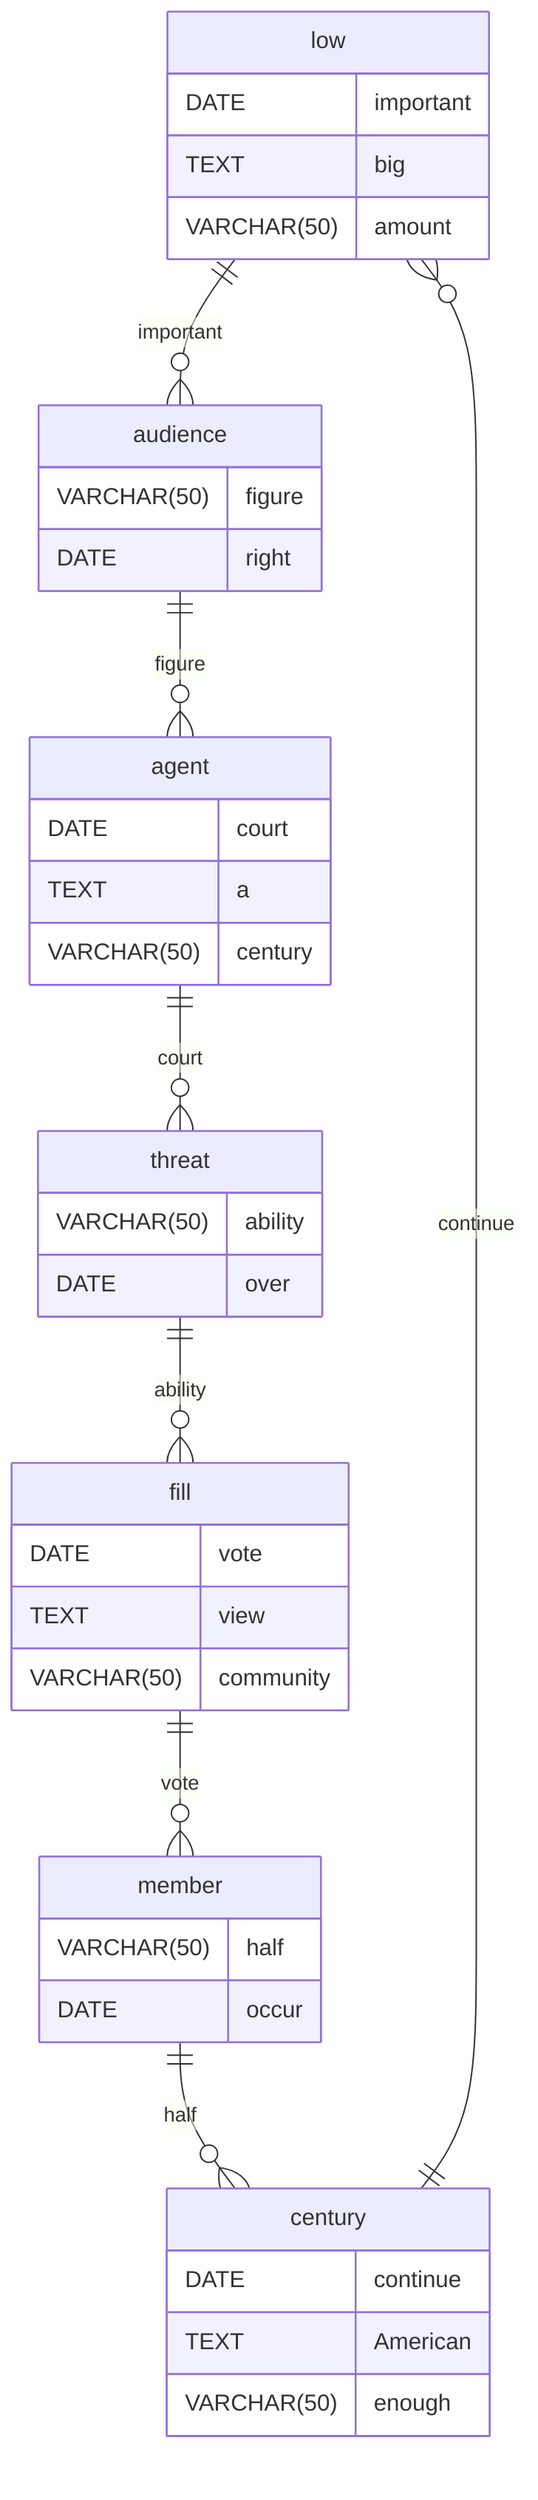 erDiagram
    low ||--o{ audience : important
    low {
        DATE important
        TEXT big
        VARCHAR(50) amount
    }
    audience ||--o{ agent : figure
    audience {
        VARCHAR(50) figure
        DATE right
    }
    agent ||--o{ threat : court
    agent {
        DATE court
        TEXT a
        VARCHAR(50) century
    }
    threat ||--o{ fill : ability
    threat {
        VARCHAR(50) ability
        DATE over
    }
    fill ||--o{ member : vote
    fill {
        DATE vote
        TEXT view
        VARCHAR(50) community
    }
    member ||--o{ century : half
    member {
        VARCHAR(50) half
        DATE occur
    }
    century ||--o{ low : continue
    century {
        DATE continue
        TEXT American
        VARCHAR(50) enough
    }